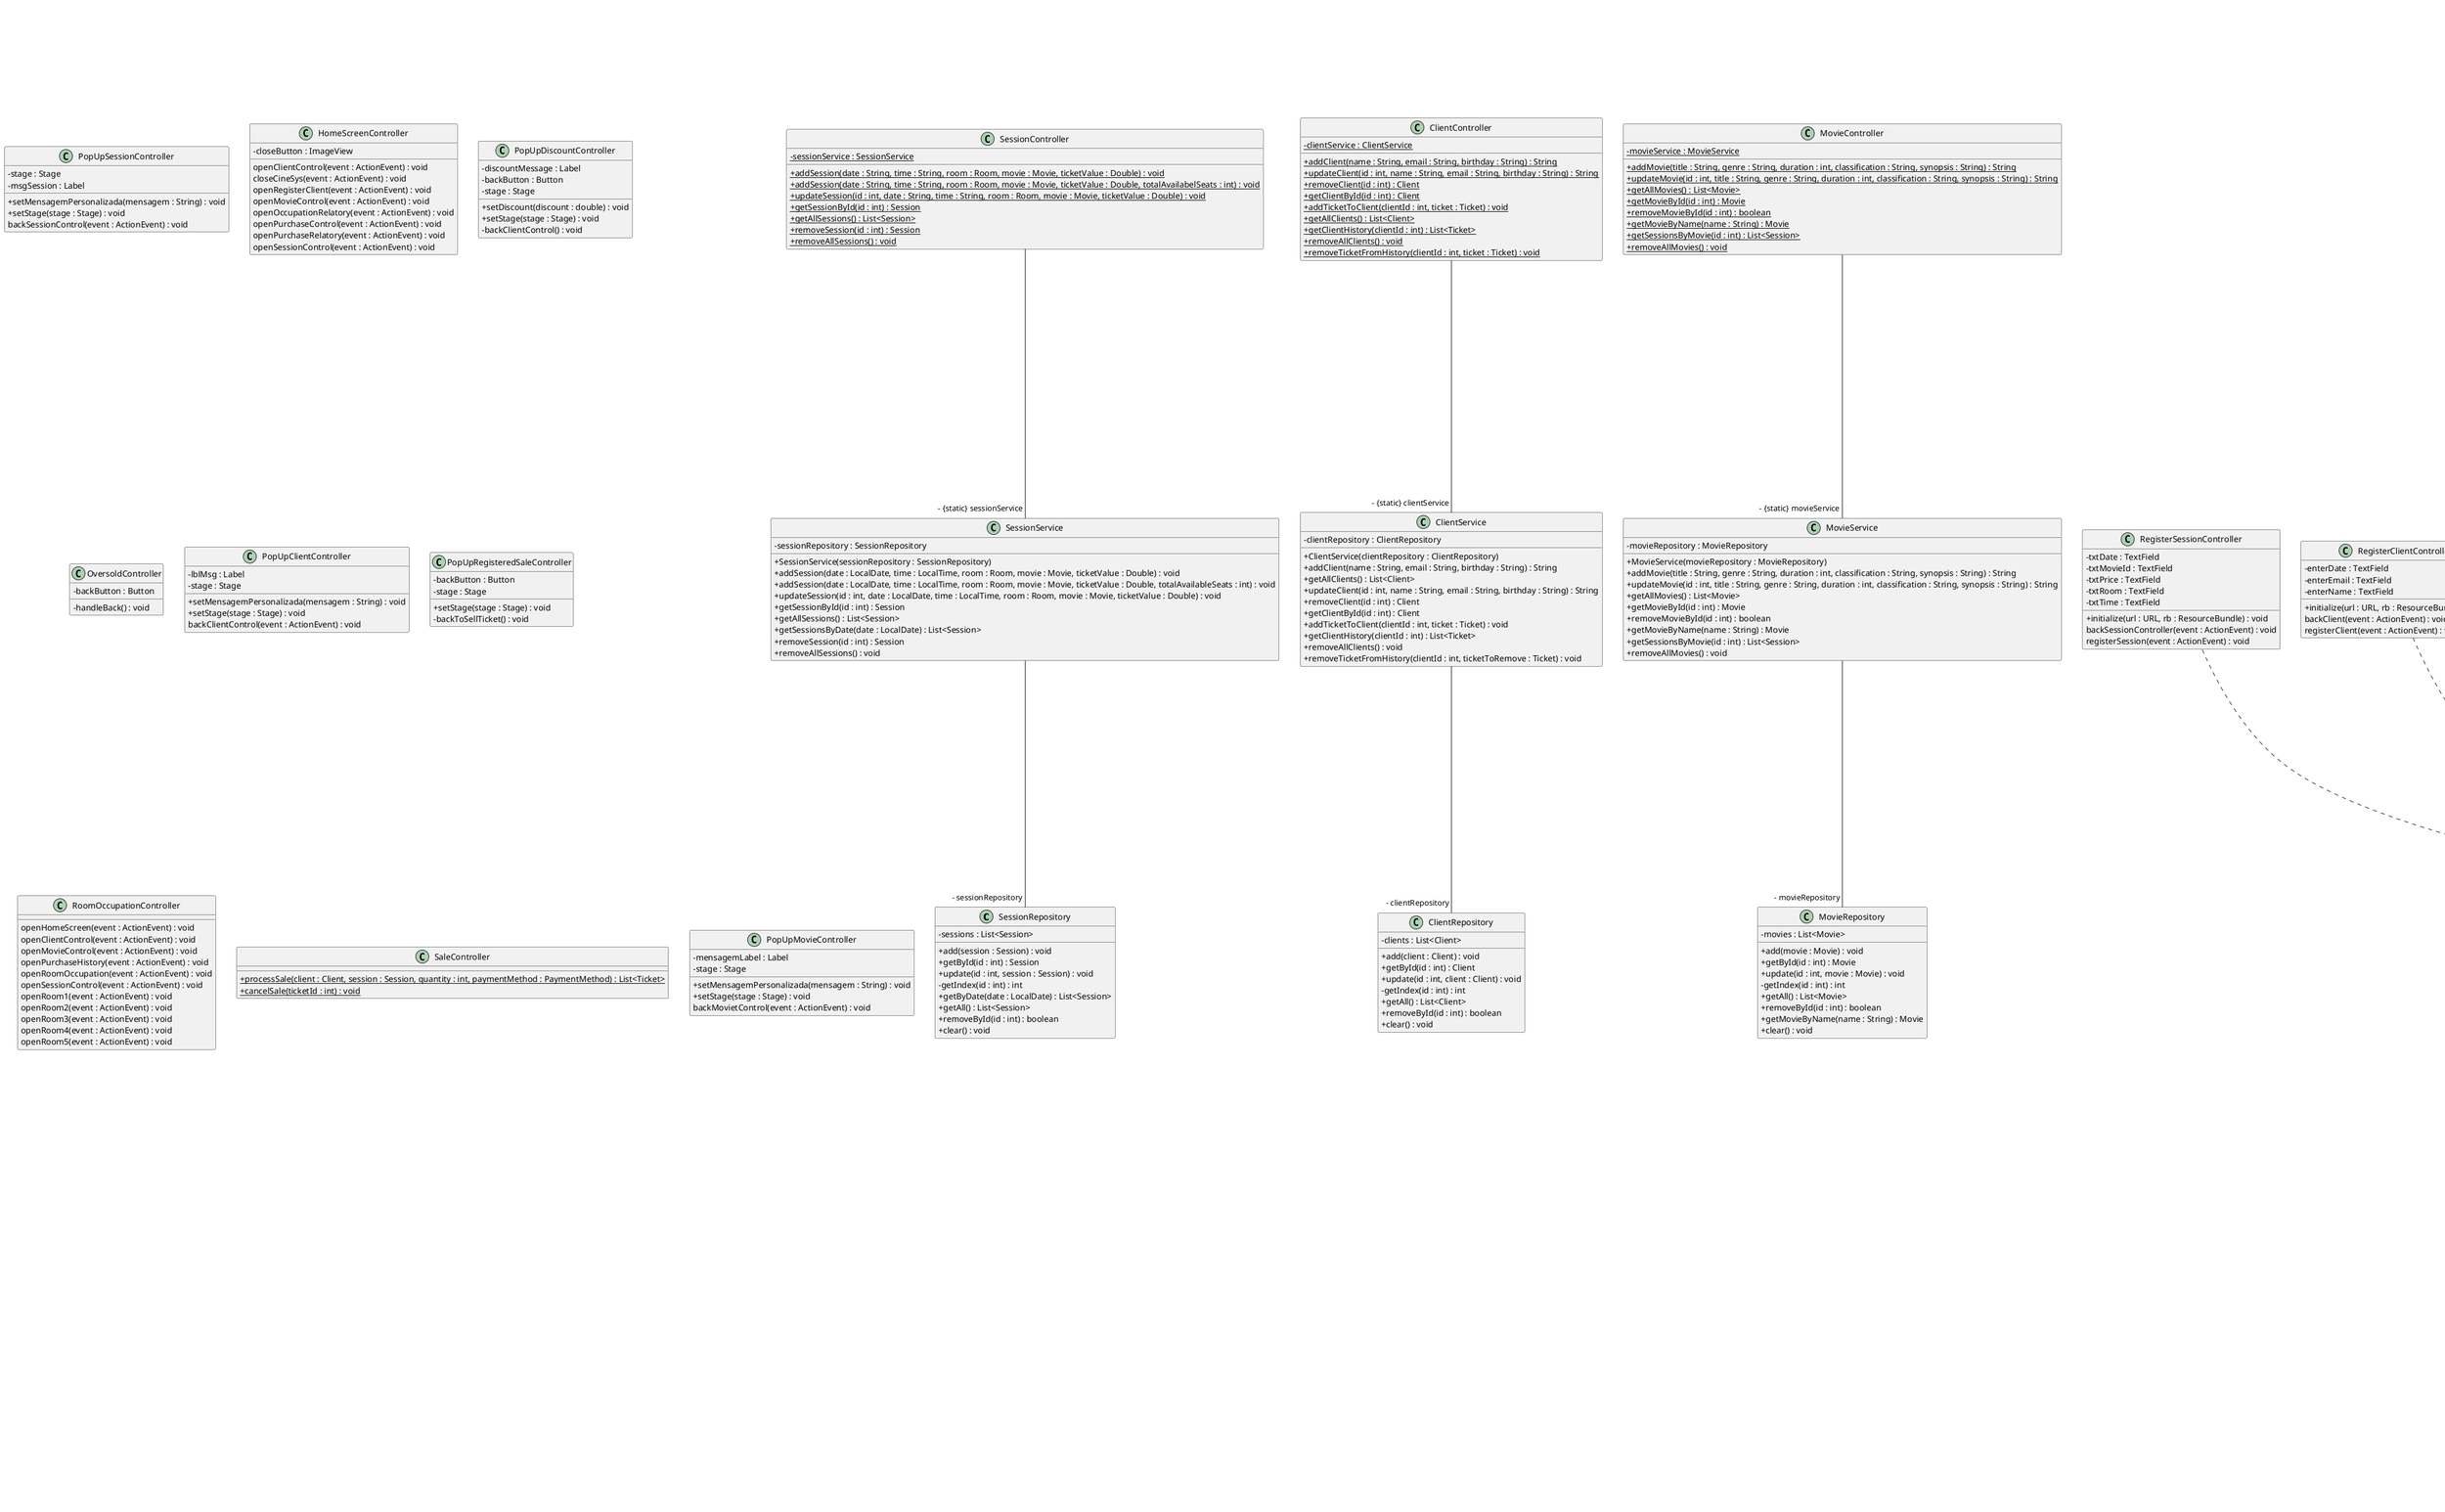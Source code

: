 @startuml
skinparam classAttributeIconSize 0
class SessionRepository{
- sessions : List<Session>
+ add(session : Session) : void
+ getById(id : int) : Session
+ update(id : int, session : Session) : void
- getIndex(id : int) : int
+ getByDate(date : LocalDate) : List<Session>
+ getAll() : List<Session>
+ removeById(id : int) : boolean
+ clear() : void
}
class ClientService{
- clientRepository : ClientRepository
+ ClientService(clientRepository : ClientRepository)
+ addClient(name : String, email : String, birthday : String) : String
+ getAllClients() : List<Client>
+ updateClient(id : int, name : String, email : String, birthday : String) : String
+ removeClient(id : int) : Client
+ getClientById(id : int) : Client
+ addTicketToClient(clientId : int, ticket : Ticket) : void
+ getClientHistory(clientId : int) : List<Ticket>
+ removeAllClients() : void
+ removeTicketFromHistory(clientId : int, ticketToRemove : Ticket) : void
}
class PopUpSessionController{
- stage : Stage
- msgSession : Label
+ setMensagemPersonalizada(mensagem : String) : void
+ setStage(stage : Stage) : void
backSessionControl(event : ActionEvent) : void
}
class MovieRepository{
- movies : List<Movie>
+ add(movie : Movie) : void
+ getById(id : int) : Movie
+ update(id : int, movie : Movie) : void
- getIndex(id : int) : int
+ getAll() : List<Movie>
+ removeById(id : int) : boolean
+ getMovieByName(name : String) : Movie
+ clear() : void
}
class HomeScreenController{
- closeButton : ImageView
openClientControl(event : ActionEvent) : void
closeCineSys(event : ActionEvent) : void
openRegisterClient(event : ActionEvent) : void
openMovieControl(event : ActionEvent) : void
openOccupationRelatory(event : ActionEvent) : void
openPurchaseControl(event : ActionEvent) : void
openPurchaseRelatory(event : ActionEvent) : void
openSessionControl(event : ActionEvent) : void
}
class Room{
- {static} _idGenerator : int
- id : int
- totalSeat : int
- sessions : List<Session>
+ Room(totalSeat : int)
+ getId() : int
+ getTotalSeat() : int
+ addSession(session : Session) : void
+ removeSession() : Session
+ getSessions() : List<Session>
+ toString() : String
+ {static} resetIdGenerator() : void
}
Room ..|> Serializable
class MovieService{
- movieRepository : MovieRepository
+ MovieService(movieRepository : MovieRepository)
+ addMovie(title : String, genre : String, duration : int, classification : String, synopsis : String) : String
+ updateMovie(id : int, title : String, genre : String, duration : int, classification : String, synopsis : String) : String
+ getAllMovies() : List<Movie>
+ getMovieById(id : int) : Movie
+ removeMovieById(id : int) : boolean
+ getMovieByName(name : String) : Movie
+ getSessionsByMovie(id : int) : List<Session>
+ removeAllMovies() : void
}
class PopUpDiscountController{
- discountMessage : Label
- backButton : Button
- stage : Stage
+ setDiscount(discount : double) : void
+ setStage(stage : Stage) : void
- backClientControl() : void
}
class RoomController{
- {static} roomService : RoomService
+ {static} getAllRooms() : List<Room>
+ {static} getRoomById(id : int) : Room
+ {static} addSessionToRoom(roomId : int, session : Session) : boolean
+ {static} removeNextSessionFromRoom(roomId : int) : Session
}
class Session{
- {static} _idGenerator : int
- id : int
- date : LocalDate
- time : LocalTime
- duration : int
- room : Room
- totalAvailableSeats : int
- movie : Movie
- ticketValue : Double
+ Session(date : LocalDate, time : LocalTime, room : Room, movie : Movie, ticketValue : Double)
+ Session(date : LocalDate, time : LocalTime, room : Room, movie : Movie, ticketValue : Double, totalAvailableSeats : int)
+ getDate() : String
+ setDate(date : LocalDate) : void
+ setTime(time : LocalTime) : void
+ getTime() : String
+ getDuration() : int
+ getRoom() : Room
+ setRoom(room : Room) : void
+ getMovie() : Movie
+ setMovie(movie : Movie) : void
+ getTicketValue() : Double
+ setTicketValue(ticketValue : Double) : void
+ getTotalAvailableSeats() : int
+ setTotalAvailableSeats(totalAvailableSeats : int) : void
+ getId() : int
+ toString() : String
+ {static} resetIdGenerator() : void
}
Session ..|> Serializable
class MovieControlController{
- movieTable : TableView<Movie>
- selectColumn : TableColumn<Movie,Boolean>
- titleColumn : TableColumn<Movie,String>
- genreColumn : TableColumn<Movie,String>
- durationColumn : TableColumn<Movie,String>
- ratingColumn : TableColumn<Movie,String>
- synopsisColumn : TableColumn<Movie,String>
- selectedMovies : ObservableList<Movie>
- moviesForTable : ObservableList<Movie>
- movieSelectionMap : Map<Movie,SimpleBooleanProperty>
+ initialize(url : URL, rb : ResourceBundle) : void
+ onScreenChanged(newScreen : String, userDataObject : Object) : void
- refreshTable() : void
+ {static} mostrarPopUp(acao : String) : void
registerMovie(event : ActionEvent) : void
deleteMovie(event : ActionEvent) : void
editMovie(event : ActionEvent) : void
openHomeScreen(event : ActionEvent) : void
openClientControl(event : ActionEvent) : void
openMovieControl(event : ActionEvent) : void
openPurchaseHistory(event : ActionEvent) : void
openRoomOccupation(event : ActionEvent) : void
openSessionControl(event : ActionEvent) : void
}
MovieControlController ..|> Initializable
MovieControlController ..|> OnChangeScreen
class TicketRepository{
- tickets : List<Ticket>
+ add(ticket : Ticket) : void
+ getById(id : int) : Ticket
+ update(id : int, ticket : Ticket) : void
- getIndex(id : int) : int
+ getAll() : List<Ticket>
+ removeById(id : int) : boolean
+ clear() : void
}
class MainViews{
- {static} stage : Stage
- {static} homeScreenScene : Scene
- {static} changeClientScene : Scene
- {static} clientControlScene : Scene
- {static} clientHistoryScene : Scene
- {static} movieControlScene : Scene
- {static} movieEditScene : Scene
- {static} occupationRelatoryScene : Scene
- {static} payPerSessionScene : Scene
- {static} popUpClientScene : Scene
- {static} popUpMoviesScene : Scene
- {static} purchaseRecordScene : Scene
- {static} purchaseRelatoryScene : Scene
- {static} registerClientScene : Scene
- {static} registerMovieScene : Scene
- {static} registerSessionScene : Scene
- {static} roomOccupationScene : Scene
- {static} sellTicketScene : Scene
- {static} sessionControlScene : Scene
- {static} updateSessionScene : Scene
- {static} popUpRegisteredSaleScene : Scene
- {static} popUpDiscountScene : Scene
- {static} popUpSessionScene : Scene
- {static} oversoldScene : Scene
- {static} listeners : List<OnChangeScreen>
+ start(primaryStage : Stage) : void
+ {static} changeScreen(screen : String, userDataObject : Object) : void
+ {static} main(args : String[]) : void
+ {static} addOnChangeScreenListener(newListener : OnChangeScreen) : void
- {static} notifyAllListerners(newScreen : String, userDataObject : Object) : void
}
MainViews --|> Application
class RegisterClientController{
- enterDate : TextField
- enterEmail : TextField
- enterName : TextField
+ initialize(url : URL, rb : ResourceBundle) : void
backClient(event : ActionEvent) : void
registerClient(event : ActionEvent) : void
}
RegisterClientController ..|> Initializable
class SessionControlController{
- table : TableView<Session>
- selectColumn : TableColumn<Session,Boolean>
- classification : TableColumn<Session,String>
- room : TableColumn<Session,String>
- duration : TableColumn<Session,String>
- movieName : TableColumn<Session,String>
- price : TableColumn<Session,String>
- data : TableColumn<Session,String>
- time : TableColumn<Session,String>
- freeSeats : TableColumn<Session,String>
- selectedSessions : ObservableList<Session>
- sessionsForTable : ObservableList<Session>
- sessionSelectionMap : Map<Session,SimpleBooleanProperty>
- allSessions : List<Session>
+ initialize(url : URL, rb : ResourceBundle) : void
+ onScreenChanged(newScreen : String, userDataObject : Object) : void
- refreshTable() : void
+ {static} mostrarPopUp(acao : String) : void
registerSession(event : ActionEvent) : void
changeSession(event : ActionEvent) : void
deleteSession(event : ActionEvent) : void
ticket(event : ActionEvent) : void
openRelatory(event : ActionEvent) : void
openHomeScreen(event : ActionEvent) : void
openClientControl(event : ActionEvent) : void
openMovieControl(event : ActionEvent) : void
openPurchaseRelatory(event : ActionEvent) : void
openRoomOccupation(event : ActionEvent) : void
openSessionControl(event : ActionEvent) : void
}
SessionControlController ..|> Initializable
SessionControlController ..|> OnChangeScreen
class UpdateSessionController{
- {static} session : Session
- txtDate : TextField
- txtMovieId : TextField
- txtPrice : TextField
- txtRoom : TextField
- txtTime : TextField
+ initialize(url : URL, rb : ResourceBundle) : void
backSessionController(event : ActionEvent) : void
updateSession(event : ActionEvent) : void
}
UpdateSessionController ..|> Initializable
class Ticket{
- {static} _idGenerator : int
- id : int
- finalPrice : double
- client : Client
- session : Session
- paymentMethod : PaymentMethod
+ Ticket(client : Client, session : Session, finalPrice : double, paymentMethod : PaymentMethod)
+ {static} get_idGenerator() : int
+ getId() : int
+ getFinalPrice() : double
+ getClient() : Client
+ getSession() : Session
+ getPaymentMethod() : PaymentMethod
+ toString() : String
+ {static} resetIdGenerator() : void
}
Ticket ..|> Serializable
class ChangeClientController{
- {static} client : Client
- boxDate : TextField
- boxEmail : TextField
- boxName : TextField
+ initialize(url : URL, rb : ResourceBundle) : void
backClient(event : ActionEvent) : void
changeClient(event : ActionEvent) : void
}
ChangeClientController ..|> Initializable
class OversoldController{
- backButton : Button
- handleBack() : void
}
class RoomRepository{
- rooms : List<Room>
+ add(room : Room) : void
+ getById(id : int) : Room
+ getAll() : List<Room>
+ removeById(id : int) : boolean
}
class RoomService{
- roomRepository : RoomRepository
+ RoomService(roomRepository : RoomRepository)
- addRoom(totalSeat : int) : boolean
+ getAllRooms() : List<Room>
+ getRoomById(id : int) : Room
+ addSessionToRoom(roomId : int, session : Session) : boolean
+ removeNextSessionFromRoom(roomId : int) : Session
}
class TicketController{
- {static} ticketService : TicketService
+ {static} purchaseTicket(clientId : int, sessionId : int, paymentMethod : String) : Ticket
+ {static} getAllTickets() : List<Ticket>
+ {static} getTicketById(id : int) : Ticket
+ {static} removeTicketById(id : int) : void
+ {static} removeAllTickets() : void
}
class ClientRepository{
- clients : List<Client>
+ add(client : Client) : void
+ getById(id : int) : Client
+ update(id : int, client : Client) : void
- getIndex(id : int) : int
+ getAll() : List<Client>
+ removeById(id : int) : boolean
+ clear() : void
}
class PopUpClientController{
- lblMsg : Label
- stage : Stage
+ setMensagemPersonalizada(mensagem : String) : void
+ setStage(stage : Stage) : void
backClientControl(event : ActionEvent) : void
}
class Movie{
- {static} _idGenerator : int
- id : int
- title : String
- genre : String
- duration : int
- classification : String
- synopsis : String
+ Movie(title : String, genre : String, duration : int, classification : String, synopsis : String)
+ getId() : int
+ getTitle() : String
+ setTitle(title : String) : void
+ getGenre() : String
+ setGenre(genre : String) : void
+ getDuration() : int
+ setDuration(duration : int) : void
+ getClassification() : String
+ setClassification(classification : String) : void
+ getSynopsis() : String
+ setSynopsis(synopsis : String) : void
+ toString() : String
+ {static} resetIdGenerator() : void
}
Movie ..|> Serializable
class PurchaseHistoryController{
- scrollPaneResultados : ScrollPane
- containerResultados : VBox
- txtBusca : TextField
+ initialize(url : URL, resourceBundle : ResourceBundle) : void
openHomeScreen(event : ActionEvent) : void
openClientControl(event : ActionEvent) : void
openMovieControl(event : ActionEvent) : void
openPurchaseHistory(event : ActionEvent) : void
openRoomOccupation(event : ActionEvent) : void
openSessionControl(event : ActionEvent) : void
- addFilter() : void
buscar(event : ActionEvent) : void
- search() : void
- searchResults(clientList : List<Client>) : void
}
PurchaseHistoryController ..|> Initializable
class PayPerSessionController{
session : Session
- backButton : Button
- dateTime : Label
- freeSeatsTotalSeats : Label
- mapSeats : Label
- movieDuration : Label
- movieName : Label
- soldTickets : Label
- ticketValue : Label
- valueCollected : Label
voltar(event : ActionEvent) : void
+ initialize(url : URL, rb : ResourceBundle) : void
- updateSessionSpecificUI() : void
}
PayPerSessionController ..|> Initializable
class RegisterSessionController{
- txtDate : TextField
- txtMovieId : TextField
- txtPrice : TextField
- txtRoom : TextField
- txtTime : TextField
+ initialize(url : URL, rb : ResourceBundle) : void
backSessionController(event : ActionEvent) : void
registerSession(event : ActionEvent) : void
}
RegisterSessionController ..|> Initializable
class SellTicketController{
- clientId : TextField
- paymentMethod : TextField
- session : Session
- radioGroup : ToggleGroup
- sessions : List<Session>
+ initialize() : void
- handleRegisterSale() : void
- handleBack() : void
- showAlert(msg : String) : void
+ {static} mostrarPopUpSale() : void
}
class TicketService{
- ticketRepository : TicketRepository
+ TicketService(ticketRepository : TicketRepository)
+ getAllTickets() : List<Ticket>
+ getTicketById(id : int) : Ticket
+ removeTicketById(id : int) : void
+ purchaseTicket(clientId : int, sessionId : int, paymentMethod : String) : Ticket
+ removeAllTickets() : void
}
class PopUpRegisteredSaleController{
- backButton : Button
- stage : Stage
+ setStage(stage : Stage) : void
- backToSellTicket() : void
}
class RoomOccupationController{
openHomeScreen(event : ActionEvent) : void
openClientControl(event : ActionEvent) : void
openMovieControl(event : ActionEvent) : void
openPurchaseHistory(event : ActionEvent) : void
openRoomOccupation(event : ActionEvent) : void
openSessionControl(event : ActionEvent) : void
openRoom1(event : ActionEvent) : void
openRoom2(event : ActionEvent) : void
openRoom3(event : ActionEvent) : void
openRoom4(event : ActionEvent) : void
openRoom5(event : ActionEvent) : void
}
class PopUpTicketCanceledController{
- client : Client
- backButton : Button
- stage : Stage
+ setStage(stage : Stage) : void
+ getClient(cl : Client) : void
- backToClientHistory() : void
}
class ClientHistoryController{
- {static} client : Client
- containerResultados : VBox
- lblEmail : Label
- lblID : Label
- lblNascimento : Label
- lblNumIngressos : Label
- lnlNome : Label
backPurchase(event : ActionEvent) : void
- resetScreen() : void
+ initialize(url : URL, rb : ResourceBundle) : void
- accessClientData() : void
}
ClientHistoryController ..|> Initializable
class SaleController{
+ {static} processSale(client : Client, session : Session, quantity : int, paymentMethod : PaymentMethod) : List<Ticket>
+ {static} cancelSale(ticketId : int) : void
}
class SessionService{
- sessionRepository : SessionRepository
+ SessionService(sessionRepository : SessionRepository)
+ addSession(date : LocalDate, time : LocalTime, room : Room, movie : Movie, ticketValue : Double) : void
+ addSession(date : LocalDate, time : LocalTime, room : Room, movie : Movie, ticketValue : Double, totalAvailableSeats : int) : void
+ updateSession(id : int, date : LocalDate, time : LocalTime, room : Room, movie : Movie, ticketValue : Double) : void
+ getSessionById(id : int) : Session
+ getAllSessions() : List<Session>
+ getSessionsByDate(date : LocalDate) : List<Session>
+ removeSession(id : int) : Session
+ removeAllSessions() : void
}
class OccupationRelatoryController{
- {static} room : Room
- selected : String
- roomName : Label
- totalSeat : Label
- filterContainer : VBox
- filterOccupation : ComboBox<String>
- filter : List<String>
- items : ObservableList<String>
backRoomOccupation(event : ActionEvent) : void
- resetScreen() : void
+ initialize(url : URL, rb : ResourceBundle) : void
- updateRoomSpecificUI() : void
+ addFilter() : void
+ showFilter() : void
- displaySessionsForMovie(movie : Movie, container : VBox) : void
- calcularOcupacaoPara(filtro : String) : double
}
OccupationRelatoryController ..|> Initializable
class Client{
- {static} _idGenerator : int
- id : int
- name : String
- email : String
- birthday : LocalDate
- points : int
- purchasingHistory : List<Ticket>
+ Client(name : String, email : String, birthday : LocalDate)
+ getId() : int
+ getName() : String
+ getEmail() : String
+ getBirthday() : String
+ getPurchasingHistory() : List<Ticket>
+ setName(name : String) : void
+ setEmail(email : String) : void
+ setBirthday(birthday : LocalDate) : void
+ addTicketToHistory(ticket : Ticket) : boolean
+ toString() : String
+ {static} resetIdGenerator() : void
}
Client ..|> Serializable
class PopUpMovieController{
- mensagemLabel : Label
- stage : Stage
+ setMensagemPersonalizada(mensagem : String) : void
+ setStage(stage : Stage) : void
backMovietControl(event : ActionEvent) : void
}
class ClientControlController{
- {static} client : Client
- containerResultados : VBox
- scrollResultados : ScrollPane
- txtBusca : TextField
+ initialize(url : URL, resourceBundle : ResourceBundle) : void
- addFilter() : void
- search() : void
- searchResults(clientList : List<Client>) : void
+ {static} mostrarPopUp(acao : String) : void
openHomeScreen(event : ActionEvent) : void
openRegisterClient(event : ActionEvent) : void
openClientControl(event : ActionEvent) : void
openMovieControl(event : ActionEvent) : void
openPurchaseHistory(event : ActionEvent) : void
openRoomOccupation(event : ActionEvent) : void
openSessionControl(event : ActionEvent) : void
buscar(event : ActionEvent) : void
}
ClientControlController ..|> Initializable
class MovieController{
- {static} movieService : MovieService
+ {static} addMovie(title : String, genre : String, duration : int, classification : String, synopsis : String) : String
+ {static} updateMovie(id : int, title : String, genre : String, duration : int, classification : String, synopsis : String) : String
+ {static} getAllMovies() : List<Movie>
+ {static} getMovieById(id : int) : Movie
+ {static} removeMovieById(id : int) : boolean
+ {static} getMovieByName(name : String) : Movie
+ {static} getSessionsByMovie(id : int) : List<Session>
+ {static} removeAllMovies() : void
}
class PurchaseRecordController{
- {static} ticket : Ticket
- labelMovie : Label
- labelName : Label
- labelPagamento : Label
- labelSession : Label
- labelTicket : Label
- lnlNome : Label
+ initialize(url : URL, rb : ResourceBundle) : void
+ {static} mostrarPopUpCancellTicket() : void
- accessTicketData() : void
backPurchase(event : ActionEvent) : void
cancelTicket(event : ActionEvent) : void
openClient(event : ActionEvent) : void
}
PurchaseRecordController ..|> Initializable
class EditMovieController{
- titleField : TextField
- genreField : TextField
- durationField : TextField
- ratingField : TextField
- synopsisField : TextField
- {static} movie : Movie
+ initialize(url : URL, rb : ResourceBundle) : void
backMovieControl(event : ActionEvent) : void
editMovie(event : ActionEvent) : void
}
EditMovieController ..|> Initializable
class ClientController{
- {static} clientService : ClientService
+ {static} addClient(name : String, email : String, birthday : String) : String
+ {static} updateClient(id : int, name : String, email : String, birthday : String) : String
+ {static} removeClient(id : int) : Client
+ {static} getClientById(id : int) : Client
+ {static} addTicketToClient(clientId : int, ticket : Ticket) : void
+ {static} getAllClients() : List<Client>
+ {static} getClientHistory(clientId : int) : List<Ticket>
+ {static} removeAllClients() : void
+ {static} removeTicketFromHistory(clientId : int, ticket : Ticket) : void
}
class RegisterMovieController{
- titleField : TextField
- genreField : TextField
- durationField : TextField
- ratingField : TextField
- synopsisField : TextField
+ initialize(url : URL, rb : ResourceBundle) : void
backMovieControl(event : ActionEvent) : void
registerMovie(event : ActionEvent) : void
}
RegisterMovieController ..|> Initializable
class SessionController{
- {static} sessionService : SessionService
+ {static} addSession(date : String, time : String, room : Room, movie : Movie, ticketValue : Double) : void
+ {static} addSession(date : String, time : String, room : Room, movie : Movie, ticketValue : Double, totalAvailabelSeats : int) : void
+ {static} updateSession(id : int, date : String, time : String, room : Room, movie : Movie, ticketValue : Double) : void
+ {static} getSessionById(id : int) : Session
+ {static} getAllSessions() : List<Session>
+ {static} removeSession(id : int) : Session
+ {static} removeAllSessions() : void
}
ClientService--"- clientRepository" ClientRepository
MovieService--"- movieRepository" MovieRepository
RoomController--"- {static} roomService" RoomService
Session--"- room" Room
Session--"- movie" Movie
UpdateSessionController--"- {static} session" Session
Ticket--"- client" Client
Ticket--"- session" Session
Ticket--"- paymentMethod" PaymentMethod
ChangeClientController--"- {static} client" Client
RoomService--"- roomRepository" RoomRepository
TicketController--"- {static} ticketService" TicketService
PayPerSessionController--"session" Session
SellTicketController--"- session" Session
TicketService--"- ticketRepository" TicketRepository
PopUpTicketCanceledController--"- client" Client
ClientHistoryController--"- {static} client" Client
SessionService--"- sessionRepository" SessionRepository
OccupationRelatoryController--"- {static} room" Room
ClientControlController--"- {static} client" Client
MovieController--"- {static} movieService" MovieService
PurchaseRecordController--"- {static} ticket" Ticket
EditMovieController--"- {static} movie" Movie
ClientController--"- {static} clientService" ClientService
SessionController--"- {static} sessionService" SessionService
interface OnChangeScreen{
onScreenChanged(newScreen : String, userDataObject : Object) : void
}
enum PaymentMethod{
CASH
CREDIT_CARD
DEBIT_CARD
PIX
}
@enduml